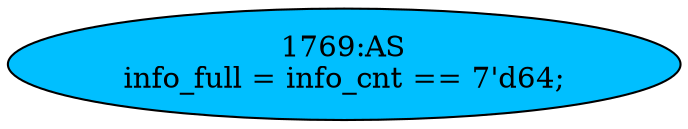 strict digraph "" {
	node [label="\N"];
	"1769:AS"	 [ast="<pyverilog.vparser.ast.Assign object at 0x7f44f6bb5750>",
		def_var="['info_full']",
		fillcolor=deepskyblue,
		label="1769:AS
info_full = info_cnt == 7'd64;",
		statements="[]",
		style=filled,
		typ=Assign,
		use_var="['info_cnt']"];
}
